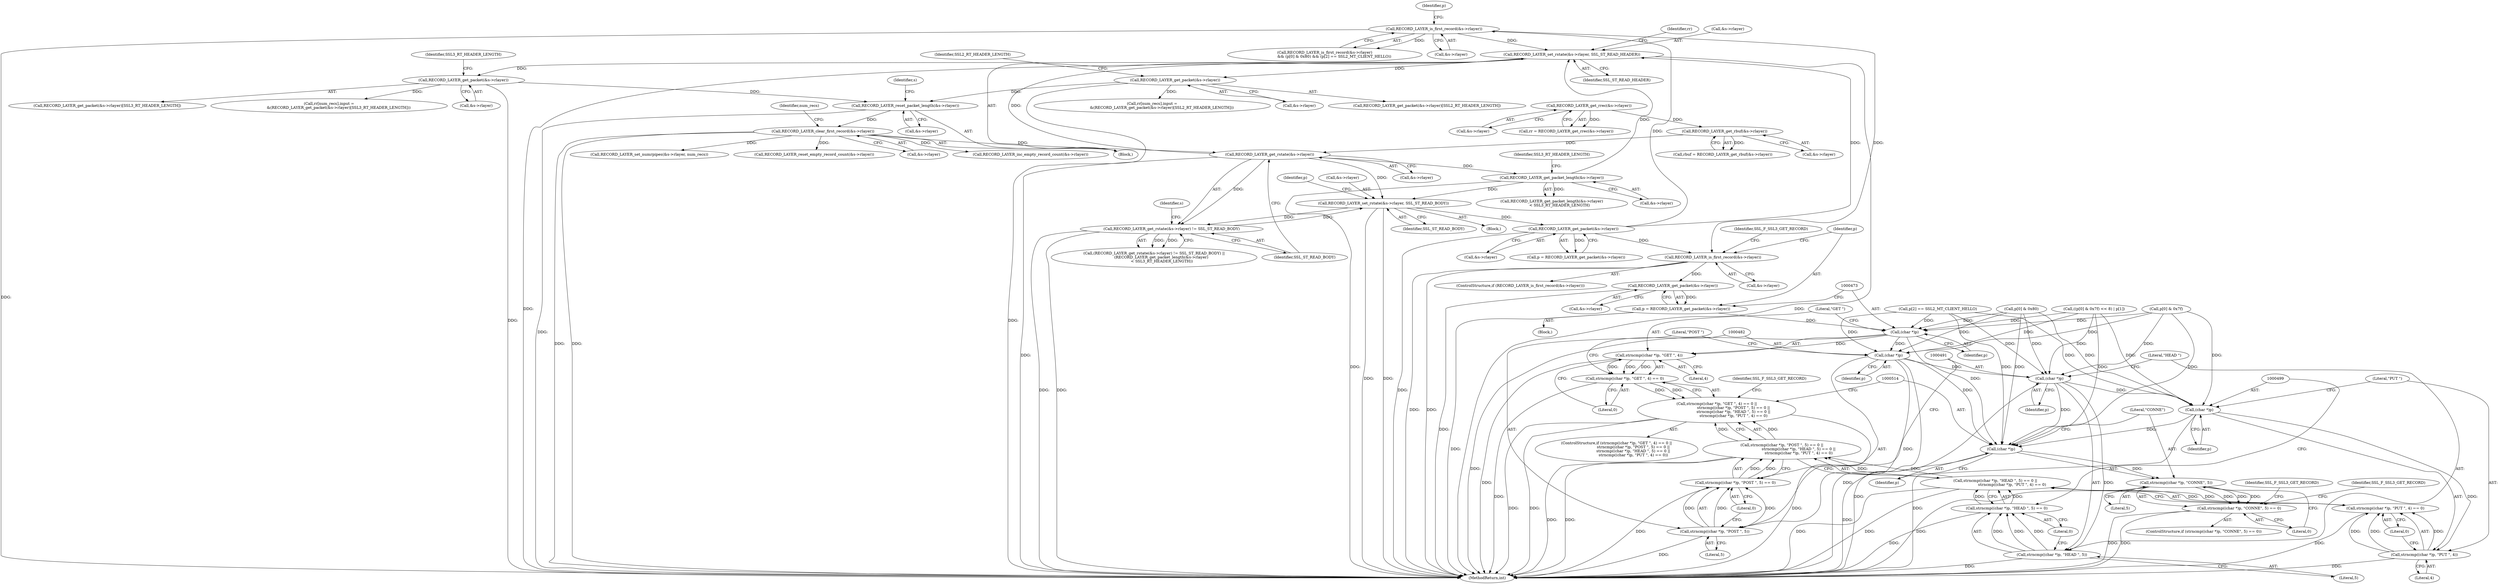digraph "0_openssl_4ad93618d26a3ea23d36ad5498ff4f59eff3a4d2_1@pointer" {
"1000463" [label="(Call,RECORD_LAYER_get_packet(&s->rlayer))"];
"1000455" [label="(Call,RECORD_LAYER_is_first_record(&s->rlayer))"];
"1000253" [label="(Call,RECORD_LAYER_is_first_record(&s->rlayer))"];
"1000242" [label="(Call,RECORD_LAYER_get_packet(&s->rlayer))"];
"1000234" [label="(Call,RECORD_LAYER_set_rstate(&s->rlayer, SSL_ST_READ_BODY))"];
"1000200" [label="(Call,RECORD_LAYER_get_rstate(&s->rlayer))"];
"1000701" [label="(Call,RECORD_LAYER_clear_first_record(&s->rlayer))"];
"1000696" [label="(Call,RECORD_LAYER_reset_packet_length(&s->rlayer))"];
"1000643" [label="(Call,RECORD_LAYER_get_packet(&s->rlayer))"];
"1000604" [label="(Call,RECORD_LAYER_set_rstate(&s->rlayer, SSL_ST_READ_HEADER))"];
"1000207" [label="(Call,RECORD_LAYER_get_packet_length(&s->rlayer))"];
"1000627" [label="(Call,RECORD_LAYER_get_packet(&s->rlayer))"];
"1000173" [label="(Call,RECORD_LAYER_get_rbuf(&s->rlayer))"];
"1000166" [label="(Call,RECORD_LAYER_get_rrec(&s->rlayer))"];
"1000199" [label="(Call,RECORD_LAYER_get_rstate(&s->rlayer) != SSL_ST_READ_BODY)"];
"1000461" [label="(Call,p = RECORD_LAYER_get_packet(&s->rlayer))"];
"1000472" [label="(Call,(char *)p)"];
"1000471" [label="(Call,strncmp((char *)p, \"GET \", 4))"];
"1000470" [label="(Call,strncmp((char *)p, \"GET \", 4) == 0)"];
"1000469" [label="(Call,strncmp((char *)p, \"GET \", 4) == 0 ||\n                            strncmp((char *)p, \"POST \", 5) == 0 ||\n                            strncmp((char *)p, \"HEAD \", 5) == 0 ||\n                            strncmp((char *)p, \"PUT \", 4) == 0)"];
"1000481" [label="(Call,(char *)p)"];
"1000480" [label="(Call,strncmp((char *)p, \"POST \", 5))"];
"1000479" [label="(Call,strncmp((char *)p, \"POST \", 5) == 0)"];
"1000478" [label="(Call,strncmp((char *)p, \"POST \", 5) == 0 ||\n                            strncmp((char *)p, \"HEAD \", 5) == 0 ||\n                            strncmp((char *)p, \"PUT \", 4) == 0)"];
"1000490" [label="(Call,(char *)p)"];
"1000489" [label="(Call,strncmp((char *)p, \"HEAD \", 5))"];
"1000488" [label="(Call,strncmp((char *)p, \"HEAD \", 5) == 0)"];
"1000487" [label="(Call,strncmp((char *)p, \"HEAD \", 5) == 0 ||\n                            strncmp((char *)p, \"PUT \", 4) == 0)"];
"1000498" [label="(Call,(char *)p)"];
"1000497" [label="(Call,strncmp((char *)p, \"PUT \", 4))"];
"1000496" [label="(Call,strncmp((char *)p, \"PUT \", 4) == 0)"];
"1000513" [label="(Call,(char *)p)"];
"1000512" [label="(Call,strncmp((char *)p, \"CONNE\", 5))"];
"1000511" [label="(Call,strncmp((char *)p, \"CONNE\", 5) == 0)"];
"1000241" [label="(Identifier,p)"];
"1000252" [label="(Call,RECORD_LAYER_is_first_record(&s->rlayer)\n                && (p[0] & 0x80) && (p[2] == SSL2_MT_CLIENT_HELLO))"];
"1000463" [label="(Call,RECORD_LAYER_get_packet(&s->rlayer))"];
"1000492" [label="(Identifier,p)"];
"1000264" [label="(Call,p[2] == SSL2_MT_CLIENT_HELLO)"];
"1001153" [label="(Call,RECORD_LAYER_inc_empty_record_count(&s->rlayer))"];
"1000642" [label="(Call,RECORD_LAYER_get_packet(&s->rlayer)[SSL3_RT_HEADER_LENGTH])"];
"1000166" [label="(Call,RECORD_LAYER_get_rrec(&s->rlayer))"];
"1000484" [label="(Literal,\"POST \")"];
"1000503" [label="(Literal,0)"];
"1000604" [label="(Call,RECORD_LAYER_set_rstate(&s->rlayer, SSL_ST_READ_HEADER))"];
"1000704" [label="(Identifier,s)"];
"1000609" [label="(Identifier,SSL_ST_READ_HEADER)"];
"1000510" [label="(ControlStructure,if (strncmp((char *)p, \"CONNE\", 5) == 0))"];
"1000472" [label="(Call,(char *)p)"];
"1000201" [label="(Call,&s->rlayer)"];
"1000498" [label="(Call,(char *)p)"];
"1000213" [label="(Block,)"];
"1000497" [label="(Call,strncmp((char *)p, \"PUT \", 4))"];
"1000456" [label="(Call,&s->rlayer)"];
"1000470" [label="(Call,strncmp((char *)p, \"GET \", 4) == 0)"];
"1000506" [label="(Identifier,SSL_F_SSL3_GET_RECORD)"];
"1000486" [label="(Literal,0)"];
"1000628" [label="(Call,&s->rlayer)"];
"1000199" [label="(Call,RECORD_LAYER_get_rstate(&s->rlayer) != SSL_ST_READ_BODY)"];
"1000460" [label="(Block,)"];
"1000173" [label="(Call,RECORD_LAYER_get_rbuf(&s->rlayer))"];
"1000496" [label="(Call,strncmp((char *)p, \"PUT \", 4) == 0)"];
"1000517" [label="(Literal,5)"];
"1000480" [label="(Call,strncmp((char *)p, \"POST \", 5))"];
"1000253" [label="(Call,RECORD_LAYER_is_first_record(&s->rlayer))"];
"1000513" [label="(Call,(char *)p)"];
"1000632" [label="(Identifier,SSL2_RT_HEADER_LENGTH)"];
"1000212" [label="(Identifier,SSL3_RT_HEADER_LENGTH)"];
"1000198" [label="(Call,(RECORD_LAYER_get_rstate(&s->rlayer) != SSL_ST_READ_BODY) ||\n            (RECORD_LAYER_get_packet_length(&s->rlayer)\n             < SSL3_RT_HEADER_LENGTH))"];
"1000261" [label="(Identifier,p)"];
"1001181" [label="(Call,RECORD_LAYER_set_numrpipes(&s->rlayer, num_recs))"];
"1000485" [label="(Literal,5)"];
"1000500" [label="(Identifier,p)"];
"1000259" [label="(Call,p[0] & 0x80)"];
"1000235" [label="(Call,&s->rlayer)"];
"1000242" [label="(Call,RECORD_LAYER_get_packet(&s->rlayer))"];
"1000635" [label="(Call,rr[num_recs].input =\n                &(RECORD_LAYER_get_packet(&s->rlayer)[SSL3_RT_HEADER_LENGTH]))"];
"1000511" [label="(Call,strncmp((char *)p, \"CONNE\", 5) == 0)"];
"1000474" [label="(Identifier,p)"];
"1000643" [label="(Call,RECORD_LAYER_get_packet(&s->rlayer))"];
"1000493" [label="(Literal,\"HEAD \")"];
"1000455" [label="(Call,RECORD_LAYER_is_first_record(&s->rlayer))"];
"1000254" [label="(Call,&s->rlayer)"];
"1000488" [label="(Call,strncmp((char *)p, \"HEAD \", 5) == 0)"];
"1000461" [label="(Call,p = RECORD_LAYER_get_packet(&s->rlayer))"];
"1000476" [label="(Literal,4)"];
"1000626" [label="(Call,RECORD_LAYER_get_packet(&s->rlayer)[SSL2_RT_HEADER_LENGTH])"];
"1000200" [label="(Call,RECORD_LAYER_get_rstate(&s->rlayer))"];
"1000627" [label="(Call,RECORD_LAYER_get_packet(&s->rlayer))"];
"1000525" [label="(Identifier,SSL_F_SSL3_GET_RECORD)"];
"1001176" [label="(Call,RECORD_LAYER_reset_empty_record_count(&s->rlayer))"];
"1000521" [label="(Identifier,SSL_F_SSL3_GET_RECORD)"];
"1000644" [label="(Call,&s->rlayer)"];
"1000292" [label="(Call,p[0] & 0x7f)"];
"1001197" [label="(MethodReturn,int)"];
"1000489" [label="(Call,strncmp((char *)p, \"HEAD \", 5))"];
"1000240" [label="(Call,p = RECORD_LAYER_get_packet(&s->rlayer))"];
"1000531" [label="(Identifier,SSL_F_SSL3_GET_RECORD)"];
"1000234" [label="(Call,RECORD_LAYER_set_rstate(&s->rlayer, SSL_ST_READ_BODY))"];
"1000475" [label="(Literal,\"GET \")"];
"1000468" [label="(ControlStructure,if (strncmp((char *)p, \"GET \", 4) == 0 ||\n                            strncmp((char *)p, \"POST \", 5) == 0 ||\n                            strncmp((char *)p, \"HEAD \", 5) == 0 ||\n                            strncmp((char *)p, \"PUT \", 4) == 0))"];
"1000478" [label="(Call,strncmp((char *)p, \"POST \", 5) == 0 ||\n                            strncmp((char *)p, \"HEAD \", 5) == 0 ||\n                            strncmp((char *)p, \"PUT \", 4) == 0)"];
"1000614" [label="(Identifier,rr)"];
"1000290" [label="(Call,((p[0] & 0x7f) << 8) | p[1])"];
"1000619" [label="(Call,rr[num_recs].input =\n                &(RECORD_LAYER_get_packet(&s->rlayer)[SSL2_RT_HEADER_LENGTH]))"];
"1000490" [label="(Call,(char *)p)"];
"1000494" [label="(Literal,5)"];
"1000516" [label="(Literal,\"CONNE\")"];
"1000483" [label="(Identifier,p)"];
"1000518" [label="(Literal,0)"];
"1000196" [label="(Block,)"];
"1000502" [label="(Literal,4)"];
"1000479" [label="(Call,strncmp((char *)p, \"POST \", 5) == 0)"];
"1000495" [label="(Literal,0)"];
"1000471" [label="(Call,strncmp((char *)p, \"GET \", 4))"];
"1000512" [label="(Call,strncmp((char *)p, \"CONNE\", 5))"];
"1000207" [label="(Call,RECORD_LAYER_get_packet_length(&s->rlayer))"];
"1000605" [label="(Call,&s->rlayer)"];
"1000464" [label="(Call,&s->rlayer)"];
"1000239" [label="(Identifier,SSL_ST_READ_BODY)"];
"1000696" [label="(Call,RECORD_LAYER_reset_packet_length(&s->rlayer))"];
"1000477" [label="(Literal,0)"];
"1000454" [label="(ControlStructure,if (RECORD_LAYER_is_first_record(&s->rlayer)))"];
"1000469" [label="(Call,strncmp((char *)p, \"GET \", 4) == 0 ||\n                            strncmp((char *)p, \"POST \", 5) == 0 ||\n                            strncmp((char *)p, \"HEAD \", 5) == 0 ||\n                            strncmp((char *)p, \"PUT \", 4) == 0)"];
"1000210" [label="(Identifier,s)"];
"1000648" [label="(Identifier,SSL3_RT_HEADER_LENGTH)"];
"1000708" [label="(Identifier,num_recs)"];
"1000164" [label="(Call,rr = RECORD_LAYER_get_rrec(&s->rlayer))"];
"1000174" [label="(Call,&s->rlayer)"];
"1000171" [label="(Call,rbuf = RECORD_LAYER_get_rbuf(&s->rlayer))"];
"1000205" [label="(Identifier,SSL_ST_READ_BODY)"];
"1000501" [label="(Literal,\"PUT \")"];
"1000487" [label="(Call,strncmp((char *)p, \"HEAD \", 5) == 0 ||\n                            strncmp((char *)p, \"PUT \", 4) == 0)"];
"1000515" [label="(Identifier,p)"];
"1000206" [label="(Call,RECORD_LAYER_get_packet_length(&s->rlayer)\n             < SSL3_RT_HEADER_LENGTH)"];
"1000243" [label="(Call,&s->rlayer)"];
"1000701" [label="(Call,RECORD_LAYER_clear_first_record(&s->rlayer))"];
"1000702" [label="(Call,&s->rlayer)"];
"1000208" [label="(Call,&s->rlayer)"];
"1000462" [label="(Identifier,p)"];
"1000481" [label="(Call,(char *)p)"];
"1000167" [label="(Call,&s->rlayer)"];
"1000697" [label="(Call,&s->rlayer)"];
"1000463" -> "1000461"  [label="AST: "];
"1000463" -> "1000464"  [label="CFG: "];
"1000464" -> "1000463"  [label="AST: "];
"1000461" -> "1000463"  [label="CFG: "];
"1000463" -> "1001197"  [label="DDG: "];
"1000463" -> "1000461"  [label="DDG: "];
"1000455" -> "1000463"  [label="DDG: "];
"1000455" -> "1000454"  [label="AST: "];
"1000455" -> "1000456"  [label="CFG: "];
"1000456" -> "1000455"  [label="AST: "];
"1000462" -> "1000455"  [label="CFG: "];
"1000531" -> "1000455"  [label="CFG: "];
"1000455" -> "1001197"  [label="DDG: "];
"1000455" -> "1001197"  [label="DDG: "];
"1000253" -> "1000455"  [label="DDG: "];
"1000242" -> "1000455"  [label="DDG: "];
"1000253" -> "1000252"  [label="AST: "];
"1000253" -> "1000254"  [label="CFG: "];
"1000254" -> "1000253"  [label="AST: "];
"1000261" -> "1000253"  [label="CFG: "];
"1000252" -> "1000253"  [label="CFG: "];
"1000253" -> "1001197"  [label="DDG: "];
"1000253" -> "1000252"  [label="DDG: "];
"1000242" -> "1000253"  [label="DDG: "];
"1000253" -> "1000604"  [label="DDG: "];
"1000242" -> "1000240"  [label="AST: "];
"1000242" -> "1000243"  [label="CFG: "];
"1000243" -> "1000242"  [label="AST: "];
"1000240" -> "1000242"  [label="CFG: "];
"1000242" -> "1001197"  [label="DDG: "];
"1000242" -> "1000240"  [label="DDG: "];
"1000234" -> "1000242"  [label="DDG: "];
"1000242" -> "1000604"  [label="DDG: "];
"1000234" -> "1000213"  [label="AST: "];
"1000234" -> "1000239"  [label="CFG: "];
"1000235" -> "1000234"  [label="AST: "];
"1000239" -> "1000234"  [label="AST: "];
"1000241" -> "1000234"  [label="CFG: "];
"1000234" -> "1001197"  [label="DDG: "];
"1000234" -> "1001197"  [label="DDG: "];
"1000234" -> "1000199"  [label="DDG: "];
"1000200" -> "1000234"  [label="DDG: "];
"1000207" -> "1000234"  [label="DDG: "];
"1000199" -> "1000234"  [label="DDG: "];
"1000200" -> "1000199"  [label="AST: "];
"1000200" -> "1000201"  [label="CFG: "];
"1000201" -> "1000200"  [label="AST: "];
"1000205" -> "1000200"  [label="CFG: "];
"1000200" -> "1001197"  [label="DDG: "];
"1000200" -> "1000199"  [label="DDG: "];
"1000701" -> "1000200"  [label="DDG: "];
"1000173" -> "1000200"  [label="DDG: "];
"1000200" -> "1000207"  [label="DDG: "];
"1000200" -> "1000604"  [label="DDG: "];
"1000701" -> "1000196"  [label="AST: "];
"1000701" -> "1000702"  [label="CFG: "];
"1000702" -> "1000701"  [label="AST: "];
"1000708" -> "1000701"  [label="CFG: "];
"1000701" -> "1001197"  [label="DDG: "];
"1000701" -> "1001197"  [label="DDG: "];
"1000696" -> "1000701"  [label="DDG: "];
"1000701" -> "1001153"  [label="DDG: "];
"1000701" -> "1001176"  [label="DDG: "];
"1000701" -> "1001181"  [label="DDG: "];
"1000696" -> "1000196"  [label="AST: "];
"1000696" -> "1000697"  [label="CFG: "];
"1000697" -> "1000696"  [label="AST: "];
"1000704" -> "1000696"  [label="CFG: "];
"1000696" -> "1001197"  [label="DDG: "];
"1000643" -> "1000696"  [label="DDG: "];
"1000627" -> "1000696"  [label="DDG: "];
"1000643" -> "1000642"  [label="AST: "];
"1000643" -> "1000644"  [label="CFG: "];
"1000644" -> "1000643"  [label="AST: "];
"1000648" -> "1000643"  [label="CFG: "];
"1000643" -> "1001197"  [label="DDG: "];
"1000643" -> "1000635"  [label="DDG: "];
"1000604" -> "1000643"  [label="DDG: "];
"1000604" -> "1000196"  [label="AST: "];
"1000604" -> "1000609"  [label="CFG: "];
"1000605" -> "1000604"  [label="AST: "];
"1000609" -> "1000604"  [label="AST: "];
"1000614" -> "1000604"  [label="CFG: "];
"1000604" -> "1001197"  [label="DDG: "];
"1000604" -> "1001197"  [label="DDG: "];
"1000207" -> "1000604"  [label="DDG: "];
"1000604" -> "1000627"  [label="DDG: "];
"1000207" -> "1000206"  [label="AST: "];
"1000207" -> "1000208"  [label="CFG: "];
"1000208" -> "1000207"  [label="AST: "];
"1000212" -> "1000207"  [label="CFG: "];
"1000207" -> "1001197"  [label="DDG: "];
"1000207" -> "1000206"  [label="DDG: "];
"1000627" -> "1000626"  [label="AST: "];
"1000627" -> "1000628"  [label="CFG: "];
"1000628" -> "1000627"  [label="AST: "];
"1000632" -> "1000627"  [label="CFG: "];
"1000627" -> "1001197"  [label="DDG: "];
"1000627" -> "1000619"  [label="DDG: "];
"1000173" -> "1000171"  [label="AST: "];
"1000173" -> "1000174"  [label="CFG: "];
"1000174" -> "1000173"  [label="AST: "];
"1000171" -> "1000173"  [label="CFG: "];
"1000173" -> "1000171"  [label="DDG: "];
"1000166" -> "1000173"  [label="DDG: "];
"1000166" -> "1000164"  [label="AST: "];
"1000166" -> "1000167"  [label="CFG: "];
"1000167" -> "1000166"  [label="AST: "];
"1000164" -> "1000166"  [label="CFG: "];
"1000166" -> "1000164"  [label="DDG: "];
"1000199" -> "1000198"  [label="AST: "];
"1000199" -> "1000205"  [label="CFG: "];
"1000205" -> "1000199"  [label="AST: "];
"1000210" -> "1000199"  [label="CFG: "];
"1000198" -> "1000199"  [label="CFG: "];
"1000199" -> "1001197"  [label="DDG: "];
"1000199" -> "1001197"  [label="DDG: "];
"1000199" -> "1000198"  [label="DDG: "];
"1000199" -> "1000198"  [label="DDG: "];
"1000461" -> "1000460"  [label="AST: "];
"1000462" -> "1000461"  [label="AST: "];
"1000473" -> "1000461"  [label="CFG: "];
"1000461" -> "1001197"  [label="DDG: "];
"1000461" -> "1000472"  [label="DDG: "];
"1000472" -> "1000471"  [label="AST: "];
"1000472" -> "1000474"  [label="CFG: "];
"1000473" -> "1000472"  [label="AST: "];
"1000474" -> "1000472"  [label="AST: "];
"1000475" -> "1000472"  [label="CFG: "];
"1000472" -> "1001197"  [label="DDG: "];
"1000472" -> "1000471"  [label="DDG: "];
"1000292" -> "1000472"  [label="DDG: "];
"1000264" -> "1000472"  [label="DDG: "];
"1000259" -> "1000472"  [label="DDG: "];
"1000290" -> "1000472"  [label="DDG: "];
"1000472" -> "1000481"  [label="DDG: "];
"1000472" -> "1000513"  [label="DDG: "];
"1000471" -> "1000470"  [label="AST: "];
"1000471" -> "1000476"  [label="CFG: "];
"1000475" -> "1000471"  [label="AST: "];
"1000476" -> "1000471"  [label="AST: "];
"1000477" -> "1000471"  [label="CFG: "];
"1000471" -> "1001197"  [label="DDG: "];
"1000471" -> "1000470"  [label="DDG: "];
"1000471" -> "1000470"  [label="DDG: "];
"1000471" -> "1000470"  [label="DDG: "];
"1000470" -> "1000469"  [label="AST: "];
"1000470" -> "1000477"  [label="CFG: "];
"1000477" -> "1000470"  [label="AST: "];
"1000482" -> "1000470"  [label="CFG: "];
"1000469" -> "1000470"  [label="CFG: "];
"1000470" -> "1001197"  [label="DDG: "];
"1000470" -> "1000469"  [label="DDG: "];
"1000470" -> "1000469"  [label="DDG: "];
"1000469" -> "1000468"  [label="AST: "];
"1000469" -> "1000478"  [label="CFG: "];
"1000478" -> "1000469"  [label="AST: "];
"1000506" -> "1000469"  [label="CFG: "];
"1000514" -> "1000469"  [label="CFG: "];
"1000469" -> "1001197"  [label="DDG: "];
"1000469" -> "1001197"  [label="DDG: "];
"1000469" -> "1001197"  [label="DDG: "];
"1000478" -> "1000469"  [label="DDG: "];
"1000478" -> "1000469"  [label="DDG: "];
"1000481" -> "1000480"  [label="AST: "];
"1000481" -> "1000483"  [label="CFG: "];
"1000482" -> "1000481"  [label="AST: "];
"1000483" -> "1000481"  [label="AST: "];
"1000484" -> "1000481"  [label="CFG: "];
"1000481" -> "1001197"  [label="DDG: "];
"1000481" -> "1000480"  [label="DDG: "];
"1000292" -> "1000481"  [label="DDG: "];
"1000264" -> "1000481"  [label="DDG: "];
"1000259" -> "1000481"  [label="DDG: "];
"1000290" -> "1000481"  [label="DDG: "];
"1000481" -> "1000490"  [label="DDG: "];
"1000481" -> "1000513"  [label="DDG: "];
"1000480" -> "1000479"  [label="AST: "];
"1000480" -> "1000485"  [label="CFG: "];
"1000484" -> "1000480"  [label="AST: "];
"1000485" -> "1000480"  [label="AST: "];
"1000486" -> "1000480"  [label="CFG: "];
"1000480" -> "1001197"  [label="DDG: "];
"1000480" -> "1000479"  [label="DDG: "];
"1000480" -> "1000479"  [label="DDG: "];
"1000480" -> "1000479"  [label="DDG: "];
"1000479" -> "1000478"  [label="AST: "];
"1000479" -> "1000486"  [label="CFG: "];
"1000486" -> "1000479"  [label="AST: "];
"1000491" -> "1000479"  [label="CFG: "];
"1000478" -> "1000479"  [label="CFG: "];
"1000479" -> "1001197"  [label="DDG: "];
"1000479" -> "1000478"  [label="DDG: "];
"1000479" -> "1000478"  [label="DDG: "];
"1000478" -> "1000487"  [label="CFG: "];
"1000487" -> "1000478"  [label="AST: "];
"1000478" -> "1001197"  [label="DDG: "];
"1000478" -> "1001197"  [label="DDG: "];
"1000487" -> "1000478"  [label="DDG: "];
"1000487" -> "1000478"  [label="DDG: "];
"1000490" -> "1000489"  [label="AST: "];
"1000490" -> "1000492"  [label="CFG: "];
"1000491" -> "1000490"  [label="AST: "];
"1000492" -> "1000490"  [label="AST: "];
"1000493" -> "1000490"  [label="CFG: "];
"1000490" -> "1001197"  [label="DDG: "];
"1000490" -> "1000489"  [label="DDG: "];
"1000292" -> "1000490"  [label="DDG: "];
"1000264" -> "1000490"  [label="DDG: "];
"1000259" -> "1000490"  [label="DDG: "];
"1000290" -> "1000490"  [label="DDG: "];
"1000490" -> "1000498"  [label="DDG: "];
"1000490" -> "1000513"  [label="DDG: "];
"1000489" -> "1000488"  [label="AST: "];
"1000489" -> "1000494"  [label="CFG: "];
"1000493" -> "1000489"  [label="AST: "];
"1000494" -> "1000489"  [label="AST: "];
"1000495" -> "1000489"  [label="CFG: "];
"1000489" -> "1001197"  [label="DDG: "];
"1000489" -> "1000488"  [label="DDG: "];
"1000489" -> "1000488"  [label="DDG: "];
"1000489" -> "1000488"  [label="DDG: "];
"1000488" -> "1000487"  [label="AST: "];
"1000488" -> "1000495"  [label="CFG: "];
"1000495" -> "1000488"  [label="AST: "];
"1000499" -> "1000488"  [label="CFG: "];
"1000487" -> "1000488"  [label="CFG: "];
"1000488" -> "1001197"  [label="DDG: "];
"1000488" -> "1000487"  [label="DDG: "];
"1000488" -> "1000487"  [label="DDG: "];
"1000487" -> "1000496"  [label="CFG: "];
"1000496" -> "1000487"  [label="AST: "];
"1000487" -> "1001197"  [label="DDG: "];
"1000487" -> "1001197"  [label="DDG: "];
"1000496" -> "1000487"  [label="DDG: "];
"1000496" -> "1000487"  [label="DDG: "];
"1000498" -> "1000497"  [label="AST: "];
"1000498" -> "1000500"  [label="CFG: "];
"1000499" -> "1000498"  [label="AST: "];
"1000500" -> "1000498"  [label="AST: "];
"1000501" -> "1000498"  [label="CFG: "];
"1000498" -> "1001197"  [label="DDG: "];
"1000498" -> "1000497"  [label="DDG: "];
"1000292" -> "1000498"  [label="DDG: "];
"1000264" -> "1000498"  [label="DDG: "];
"1000259" -> "1000498"  [label="DDG: "];
"1000290" -> "1000498"  [label="DDG: "];
"1000498" -> "1000513"  [label="DDG: "];
"1000497" -> "1000496"  [label="AST: "];
"1000497" -> "1000502"  [label="CFG: "];
"1000501" -> "1000497"  [label="AST: "];
"1000502" -> "1000497"  [label="AST: "];
"1000503" -> "1000497"  [label="CFG: "];
"1000497" -> "1001197"  [label="DDG: "];
"1000497" -> "1000496"  [label="DDG: "];
"1000497" -> "1000496"  [label="DDG: "];
"1000497" -> "1000496"  [label="DDG: "];
"1000496" -> "1000503"  [label="CFG: "];
"1000503" -> "1000496"  [label="AST: "];
"1000496" -> "1001197"  [label="DDG: "];
"1000513" -> "1000512"  [label="AST: "];
"1000513" -> "1000515"  [label="CFG: "];
"1000514" -> "1000513"  [label="AST: "];
"1000515" -> "1000513"  [label="AST: "];
"1000516" -> "1000513"  [label="CFG: "];
"1000513" -> "1001197"  [label="DDG: "];
"1000513" -> "1000512"  [label="DDG: "];
"1000292" -> "1000513"  [label="DDG: "];
"1000264" -> "1000513"  [label="DDG: "];
"1000259" -> "1000513"  [label="DDG: "];
"1000290" -> "1000513"  [label="DDG: "];
"1000512" -> "1000511"  [label="AST: "];
"1000512" -> "1000517"  [label="CFG: "];
"1000516" -> "1000512"  [label="AST: "];
"1000517" -> "1000512"  [label="AST: "];
"1000518" -> "1000512"  [label="CFG: "];
"1000512" -> "1001197"  [label="DDG: "];
"1000512" -> "1000511"  [label="DDG: "];
"1000512" -> "1000511"  [label="DDG: "];
"1000512" -> "1000511"  [label="DDG: "];
"1000511" -> "1000510"  [label="AST: "];
"1000511" -> "1000518"  [label="CFG: "];
"1000518" -> "1000511"  [label="AST: "];
"1000521" -> "1000511"  [label="CFG: "];
"1000525" -> "1000511"  [label="CFG: "];
"1000511" -> "1001197"  [label="DDG: "];
"1000511" -> "1001197"  [label="DDG: "];
}
